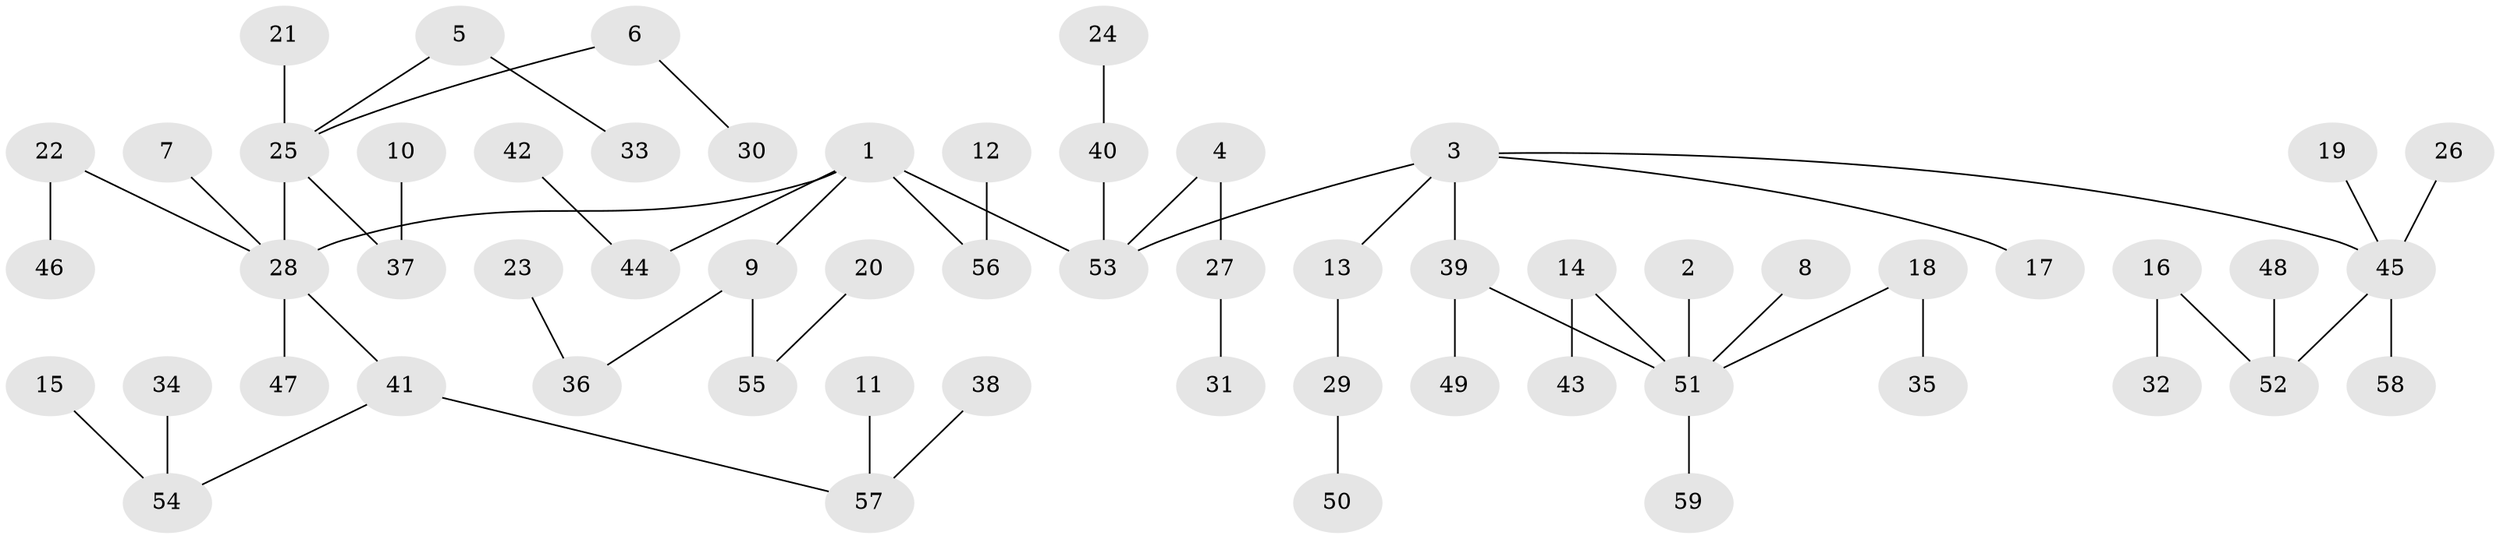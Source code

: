 // original degree distribution, {3: 0.15384615384615385, 7: 0.008547008547008548, 5: 0.042735042735042736, 2: 0.28205128205128205, 4: 0.042735042735042736, 1: 0.46153846153846156, 6: 0.008547008547008548}
// Generated by graph-tools (version 1.1) at 2025/26/03/09/25 03:26:32]
// undirected, 59 vertices, 58 edges
graph export_dot {
graph [start="1"]
  node [color=gray90,style=filled];
  1;
  2;
  3;
  4;
  5;
  6;
  7;
  8;
  9;
  10;
  11;
  12;
  13;
  14;
  15;
  16;
  17;
  18;
  19;
  20;
  21;
  22;
  23;
  24;
  25;
  26;
  27;
  28;
  29;
  30;
  31;
  32;
  33;
  34;
  35;
  36;
  37;
  38;
  39;
  40;
  41;
  42;
  43;
  44;
  45;
  46;
  47;
  48;
  49;
  50;
  51;
  52;
  53;
  54;
  55;
  56;
  57;
  58;
  59;
  1 -- 9 [weight=1.0];
  1 -- 28 [weight=1.0];
  1 -- 44 [weight=1.0];
  1 -- 53 [weight=1.0];
  1 -- 56 [weight=1.0];
  2 -- 51 [weight=1.0];
  3 -- 13 [weight=1.0];
  3 -- 17 [weight=1.0];
  3 -- 39 [weight=1.0];
  3 -- 45 [weight=1.0];
  3 -- 53 [weight=1.0];
  4 -- 27 [weight=1.0];
  4 -- 53 [weight=1.0];
  5 -- 25 [weight=1.0];
  5 -- 33 [weight=1.0];
  6 -- 25 [weight=1.0];
  6 -- 30 [weight=1.0];
  7 -- 28 [weight=1.0];
  8 -- 51 [weight=1.0];
  9 -- 36 [weight=1.0];
  9 -- 55 [weight=1.0];
  10 -- 37 [weight=1.0];
  11 -- 57 [weight=1.0];
  12 -- 56 [weight=1.0];
  13 -- 29 [weight=1.0];
  14 -- 43 [weight=1.0];
  14 -- 51 [weight=1.0];
  15 -- 54 [weight=1.0];
  16 -- 32 [weight=1.0];
  16 -- 52 [weight=1.0];
  18 -- 35 [weight=1.0];
  18 -- 51 [weight=1.0];
  19 -- 45 [weight=1.0];
  20 -- 55 [weight=1.0];
  21 -- 25 [weight=1.0];
  22 -- 28 [weight=1.0];
  22 -- 46 [weight=1.0];
  23 -- 36 [weight=1.0];
  24 -- 40 [weight=1.0];
  25 -- 28 [weight=1.0];
  25 -- 37 [weight=1.0];
  26 -- 45 [weight=1.0];
  27 -- 31 [weight=1.0];
  28 -- 41 [weight=1.0];
  28 -- 47 [weight=1.0];
  29 -- 50 [weight=1.0];
  34 -- 54 [weight=1.0];
  38 -- 57 [weight=1.0];
  39 -- 49 [weight=1.0];
  39 -- 51 [weight=1.0];
  40 -- 53 [weight=1.0];
  41 -- 54 [weight=1.0];
  41 -- 57 [weight=1.0];
  42 -- 44 [weight=1.0];
  45 -- 52 [weight=1.0];
  45 -- 58 [weight=1.0];
  48 -- 52 [weight=1.0];
  51 -- 59 [weight=1.0];
}
